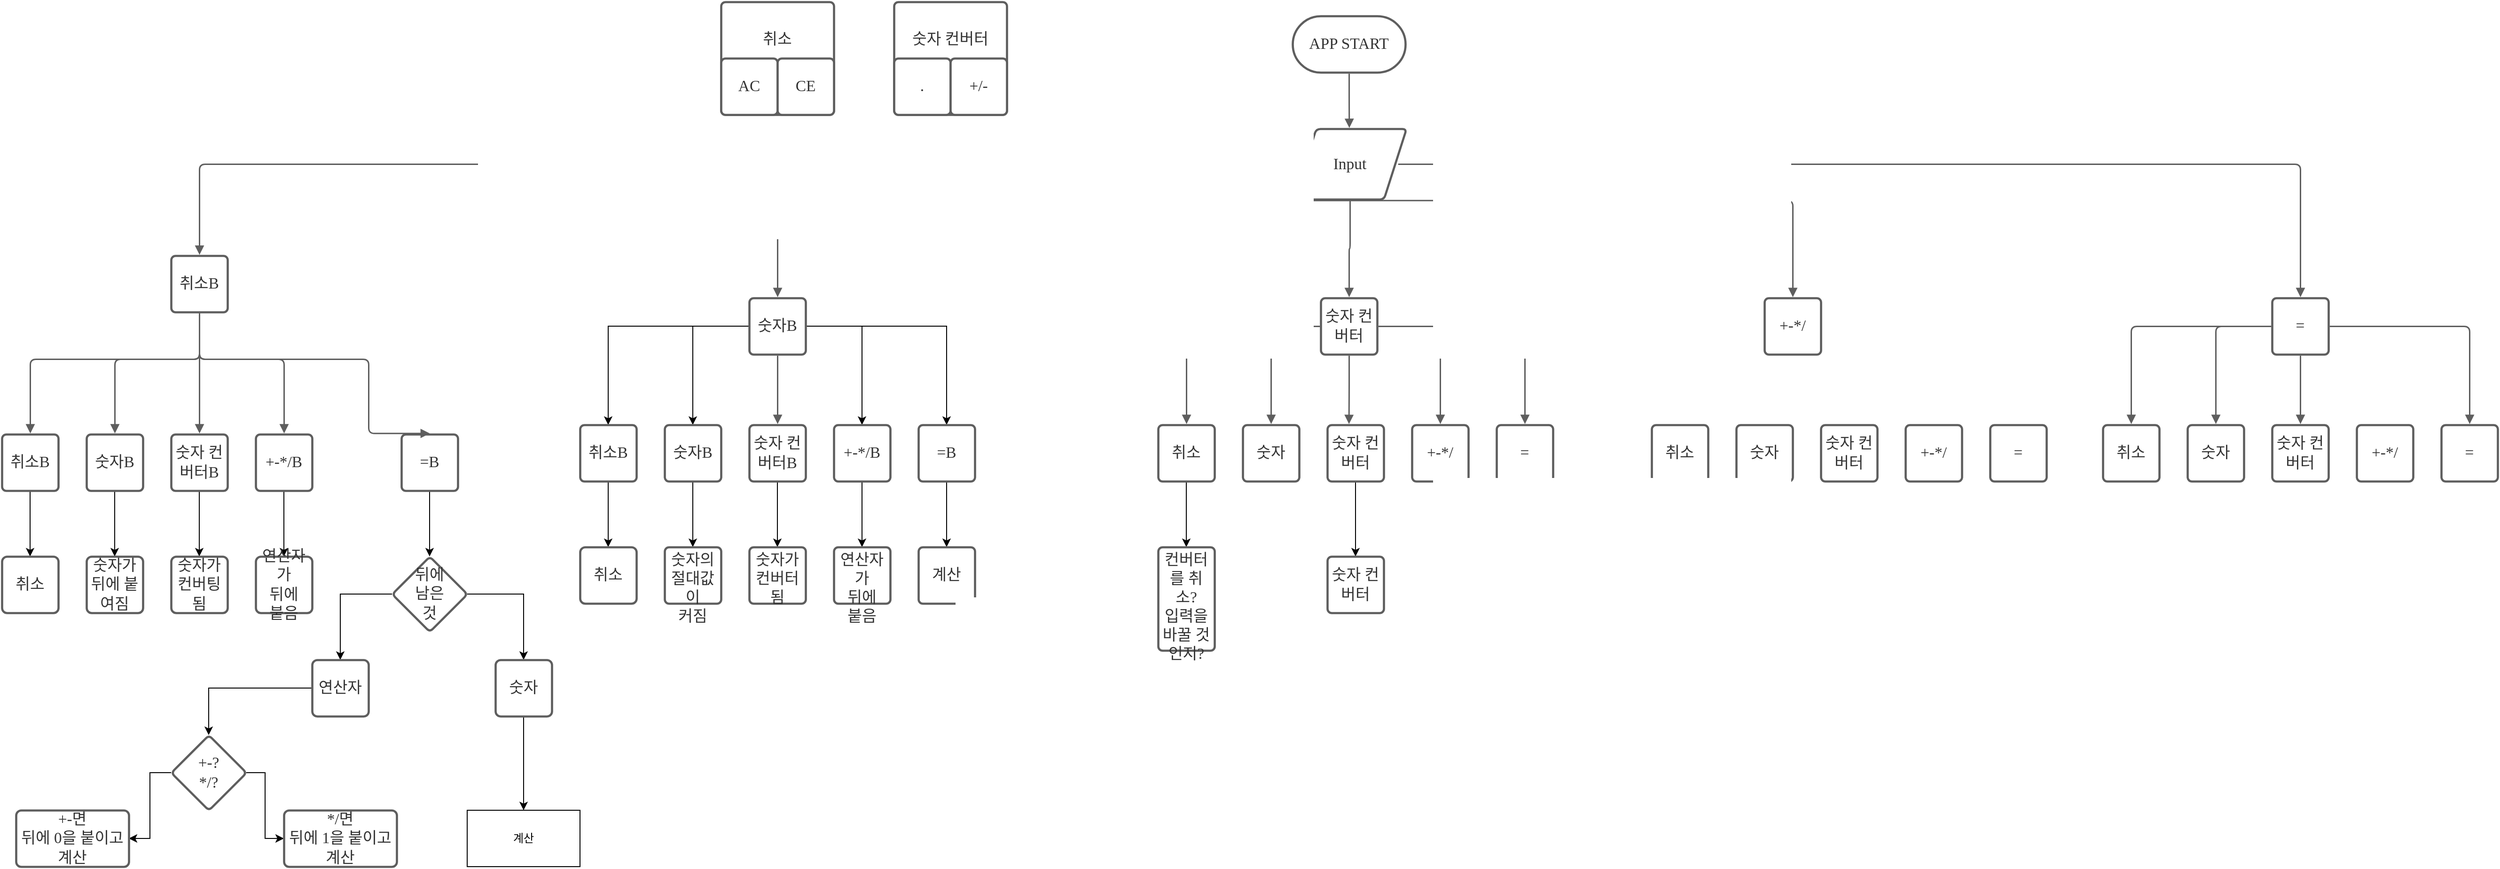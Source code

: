 <mxfile version="14.8.0" type="github" pages="4">
  <diagram id="C5RBs43oDa-KdzZeNtuy" name="Page-1">
    <mxGraphModel dx="2269" dy="742" grid="1" gridSize="10" guides="1" tooltips="1" connect="1" arrows="1" fold="1" page="1" pageScale="1" pageWidth="827" pageHeight="1169" math="0" shadow="0">
      <root>
        <mxCell id="WIyWlLk6GJQsqaUBKTNV-0" />
        <mxCell id="WIyWlLk6GJQsqaUBKTNV-1" parent="WIyWlLk6GJQsqaUBKTNV-0" />
        <UserObject label="숫자 컨버터&#xa;&#xa;" lucidchartObjectId="KyWNMwYH3WZy" id="LHgCffm70DckrtsDiC9W-60">
          <mxCell style="html=1;overflow=block;blockSpacing=1;whiteSpace=wrap;;whiteSpace=wrap;fontSize=16.7;fontFamily=Liberation Serif;fontColor=#333333;spacing=9;strokeColor=#5e5e5e;strokeOpacity=100;rounded=1;absoluteArcSize=1;arcSize=9;strokeWidth=2.3;" parent="WIyWlLk6GJQsqaUBKTNV-1" vertex="1">
            <mxGeometry x="214" y="30" width="120" height="120" as="geometry" />
          </mxCell>
        </UserObject>
        <UserObject label="." lucidchartObjectId="nuVNDIet8_oO" id="LHgCffm70DckrtsDiC9W-61">
          <mxCell style="html=1;overflow=block;blockSpacing=1;whiteSpace=wrap;;whiteSpace=wrap;fontSize=16.7;fontFamily=Liberation Serif;fontColor=#333333;spacing=3.8;strokeColor=#5E5E5E;rounded=1;absoluteArcSize=1;arcSize=9;strokeWidth=2.3;" parent="WIyWlLk6GJQsqaUBKTNV-1" vertex="1">
            <mxGeometry x="214" y="90" width="60" height="60" as="geometry" />
          </mxCell>
        </UserObject>
        <UserObject label="APP START" lucidchartObjectId="mgVNk5NFGN9b" id="LHgCffm70DckrtsDiC9W-62">
          <mxCell style="html=1;overflow=block;blockSpacing=1;whiteSpace=wrap;rounded=1;arcSize=50;whiteSpace=wrap;fontSize=16.7;fontFamily=Liberation Serif;fontColor=#333333;spacing=3.8;strokeColor=#5e5e5e;strokeOpacity=100;strokeWidth=2.3;" parent="WIyWlLk6GJQsqaUBKTNV-1" vertex="1">
            <mxGeometry x="638" y="45" width="120" height="60" as="geometry" />
          </mxCell>
        </UserObject>
        <mxCell id="l8MZ5CgI6nXlYBxxF0XL-36" style="edgeStyle=orthogonalEdgeStyle;rounded=0;orthogonalLoop=1;jettySize=auto;html=1;entryX=0.5;entryY=0;entryDx=0;entryDy=0;" parent="WIyWlLk6GJQsqaUBKTNV-1" source="LHgCffm70DckrtsDiC9W-63" target="LHgCffm70DckrtsDiC9W-89" edge="1">
          <mxGeometry relative="1" as="geometry" />
        </mxCell>
        <mxCell id="l8MZ5CgI6nXlYBxxF0XL-37" style="edgeStyle=orthogonalEdgeStyle;rounded=0;orthogonalLoop=1;jettySize=auto;html=1;" parent="WIyWlLk6GJQsqaUBKTNV-1" source="LHgCffm70DckrtsDiC9W-63" target="LHgCffm70DckrtsDiC9W-86" edge="1">
          <mxGeometry relative="1" as="geometry" />
        </mxCell>
        <mxCell id="l8MZ5CgI6nXlYBxxF0XL-38" style="edgeStyle=orthogonalEdgeStyle;rounded=0;orthogonalLoop=1;jettySize=auto;html=1;" parent="WIyWlLk6GJQsqaUBKTNV-1" source="LHgCffm70DckrtsDiC9W-63" target="LHgCffm70DckrtsDiC9W-87" edge="1">
          <mxGeometry relative="1" as="geometry" />
        </mxCell>
        <mxCell id="l8MZ5CgI6nXlYBxxF0XL-39" style="edgeStyle=orthogonalEdgeStyle;rounded=0;orthogonalLoop=1;jettySize=auto;html=1;" parent="WIyWlLk6GJQsqaUBKTNV-1" source="LHgCffm70DckrtsDiC9W-63" target="LHgCffm70DckrtsDiC9W-88" edge="1">
          <mxGeometry relative="1" as="geometry" />
        </mxCell>
        <UserObject label="숫자B" lucidchartObjectId="FrVNn2fYk4xj" id="LHgCffm70DckrtsDiC9W-63">
          <mxCell style="html=1;overflow=block;blockSpacing=1;whiteSpace=wrap;;whiteSpace=wrap;fontSize=16.7;fontFamily=Liberation Serif;fontColor=#333333;spacing=3.8;strokeColor=#5E5E5E;rounded=1;absoluteArcSize=1;arcSize=9;strokeWidth=2.3;" parent="WIyWlLk6GJQsqaUBKTNV-1" vertex="1">
            <mxGeometry x="60" y="345" width="60" height="60" as="geometry" />
          </mxCell>
        </UserObject>
        <UserObject label="Input" lucidchartObjectId="VtVNoueXyoD4" id="LHgCffm70DckrtsDiC9W-64">
          <mxCell style="html=1;overflow=block;blockSpacing=1;whiteSpace=wrap;shape=parallelogram;perimeter=parallelogramPerimeter;anchorPointDirection=0;whiteSpace=wrap;fontSize=16.7;fontFamily=Liberation Serif;fontColor=#333333;spacing=3.8;strokeColor=#5e5e5e;strokeOpacity=100;rounded=1;absoluteArcSize=1;arcSize=9;strokeWidth=2.3;" parent="WIyWlLk6GJQsqaUBKTNV-1" vertex="1">
            <mxGeometry x="639" y="165" width="120" height="75" as="geometry" />
          </mxCell>
        </UserObject>
        <UserObject label="" lucidchartObjectId="9tVNHRGeXCmq" id="LHgCffm70DckrtsDiC9W-65">
          <mxCell style="html=1;jettySize=18;whiteSpace=wrap;fontSize=13;strokeColor=#5E5E5E;strokeWidth=1.5;rounded=1;arcSize=12;edgeStyle=orthogonalEdgeStyle;startArrow=none;;endArrow=block;endFill=1;;exitX=0.5;exitY=1.019;exitPerimeter=0;entryX=0.493;entryY=-0.015;entryPerimeter=0;" parent="WIyWlLk6GJQsqaUBKTNV-1" source="LHgCffm70DckrtsDiC9W-62" target="LHgCffm70DckrtsDiC9W-64" edge="1">
            <mxGeometry width="100" height="100" relative="1" as="geometry">
              <Array as="points" />
            </mxGeometry>
          </mxCell>
        </UserObject>
        <UserObject label="+-*/" lucidchartObjectId="huVNpf~aIurz" id="LHgCffm70DckrtsDiC9W-66">
          <mxCell style="html=1;overflow=block;blockSpacing=1;whiteSpace=wrap;;whiteSpace=wrap;fontSize=16.7;fontFamily=Liberation Serif;fontColor=#333333;spacing=3.8;strokeColor=#5E5E5E;rounded=1;absoluteArcSize=1;arcSize=9;strokeWidth=2.3;" parent="WIyWlLk6GJQsqaUBKTNV-1" vertex="1">
            <mxGeometry x="1140" y="345" width="60" height="60" as="geometry" />
          </mxCell>
        </UserObject>
        <UserObject label="+/-" lucidchartObjectId="JuVNcj0YmX0R" id="LHgCffm70DckrtsDiC9W-67">
          <mxCell style="html=1;overflow=block;blockSpacing=1;whiteSpace=wrap;;whiteSpace=wrap;fontSize=16.7;fontFamily=Liberation Serif;fontColor=#333333;spacing=3.8;strokeColor=#5E5E5E;rounded=1;absoluteArcSize=1;arcSize=9;strokeWidth=2.3;" parent="WIyWlLk6GJQsqaUBKTNV-1" vertex="1">
            <mxGeometry x="274" y="90" width="60" height="60" as="geometry" />
          </mxCell>
        </UserObject>
        <UserObject label="=" lucidchartObjectId="VuVNXW7MkGjs" id="LHgCffm70DckrtsDiC9W-68">
          <mxCell style="html=1;overflow=block;blockSpacing=1;whiteSpace=wrap;;whiteSpace=wrap;fontSize=16.7;fontFamily=Liberation Serif;fontColor=#333333;spacing=3.8;strokeColor=#5E5E5E;rounded=1;absoluteArcSize=1;arcSize=9;strokeWidth=2.3;" parent="WIyWlLk6GJQsqaUBKTNV-1" vertex="1">
            <mxGeometry x="1680" y="345" width="60" height="60" as="geometry" />
          </mxCell>
        </UserObject>
        <mxCell id="LHgCffm70DckrtsDiC9W-69" value="" style="group;dropTarget=0;" parent="WIyWlLk6GJQsqaUBKTNV-1" vertex="1">
          <mxGeometry x="30" y="30" width="120" height="120" as="geometry" />
        </mxCell>
        <UserObject label="취소&#xa;&#xa;" lucidchartObjectId="tyWNK231tR8q" id="LHgCffm70DckrtsDiC9W-70">
          <mxCell style="html=1;overflow=block;blockSpacing=1;whiteSpace=wrap;;whiteSpace=wrap;fontSize=16.7;fontFamily=Liberation Serif;fontColor=#333333;spacing=3.8;strokeColor=#5e5e5e;strokeOpacity=100;rounded=1;absoluteArcSize=1;arcSize=9;strokeWidth=2.3;" parent="LHgCffm70DckrtsDiC9W-69" vertex="1">
            <mxGeometry width="120" height="120" as="geometry" />
          </mxCell>
        </UserObject>
        <UserObject label="AC" lucidchartObjectId="uuVNdAeCr.8q" id="LHgCffm70DckrtsDiC9W-71">
          <mxCell style="html=1;overflow=block;blockSpacing=1;whiteSpace=wrap;;whiteSpace=wrap;fontSize=16.7;fontFamily=Liberation Serif;fontColor=#333333;spacing=3.8;strokeColor=#5E5E5E;rounded=1;absoluteArcSize=1;arcSize=9;strokeWidth=2.3;" parent="LHgCffm70DckrtsDiC9W-69" vertex="1">
            <mxGeometry y="60" width="60" height="60" as="geometry" />
          </mxCell>
        </UserObject>
        <UserObject label="CE" lucidchartObjectId="CuVNtVET2As3" id="LHgCffm70DckrtsDiC9W-72">
          <mxCell style="html=1;overflow=block;blockSpacing=1;whiteSpace=wrap;;whiteSpace=wrap;fontSize=16.7;fontFamily=Liberation Serif;fontColor=#333333;spacing=3.8;strokeColor=#5E5E5E;rounded=1;absoluteArcSize=1;arcSize=9;strokeWidth=2.3;" parent="LHgCffm70DckrtsDiC9W-69" vertex="1">
            <mxGeometry x="60" y="60" width="60" height="60" as="geometry" />
          </mxCell>
        </UserObject>
        <UserObject label="취소B" lucidchartObjectId="pzWN5SUizB4i" id="LHgCffm70DckrtsDiC9W-73">
          <mxCell style="html=1;overflow=block;blockSpacing=1;whiteSpace=wrap;;whiteSpace=wrap;fontSize=16.7;fontFamily=Liberation Serif;fontColor=#333333;spacing=3.8;strokeColor=#5e5e5e;strokeOpacity=100;rounded=1;absoluteArcSize=1;arcSize=9;strokeWidth=2.3;" parent="WIyWlLk6GJQsqaUBKTNV-1" vertex="1">
            <mxGeometry x="-555" y="300" width="60" height="60" as="geometry" />
          </mxCell>
        </UserObject>
        <UserObject label="" lucidchartObjectId="uzWN5B541Nzq" id="LHgCffm70DckrtsDiC9W-74">
          <mxCell style="html=1;jettySize=18;whiteSpace=wrap;fontSize=13;strokeColor=#5E5E5E;strokeWidth=1.5;rounded=1;arcSize=12;edgeStyle=orthogonalEdgeStyle;startArrow=none;;endArrow=block;endFill=1;;exitX=0.074;exitY=0.5;exitPerimeter=0;entryX=0.5;entryY=-0.019;entryPerimeter=0;" parent="WIyWlLk6GJQsqaUBKTNV-1" source="LHgCffm70DckrtsDiC9W-64" target="LHgCffm70DckrtsDiC9W-73" edge="1">
            <mxGeometry width="100" height="100" relative="1" as="geometry">
              <Array as="points" />
            </mxGeometry>
          </mxCell>
        </UserObject>
        <UserObject label="" lucidchartObjectId="WzWNBxfU9d6w" id="LHgCffm70DckrtsDiC9W-75">
          <mxCell style="html=1;jettySize=18;whiteSpace=wrap;fontSize=13;strokeColor=#5E5E5E;strokeWidth=1.5;rounded=1;arcSize=12;edgeStyle=orthogonalEdgeStyle;startArrow=none;;endArrow=block;endFill=1;;exitX=0.5;exitY=1.015;exitPerimeter=0;entryX=0.5;entryY=-0.019;entryPerimeter=0;" parent="WIyWlLk6GJQsqaUBKTNV-1" source="LHgCffm70DckrtsDiC9W-64" target="LHgCffm70DckrtsDiC9W-63" edge="1">
            <mxGeometry width="100" height="100" relative="1" as="geometry">
              <Array as="points" />
            </mxGeometry>
          </mxCell>
        </UserObject>
        <UserObject label="" lucidchartObjectId="5zWNppFRCRT6" id="LHgCffm70DckrtsDiC9W-76">
          <mxCell style="html=1;jettySize=18;whiteSpace=wrap;fontSize=13;strokeColor=#5E5E5E;strokeWidth=1.5;rounded=1;arcSize=12;edgeStyle=orthogonalEdgeStyle;startArrow=none;;endArrow=block;endFill=1;;exitX=0.5;exitY=1.015;exitPerimeter=0;entryX=0.5;entryY=-0.019;entryPerimeter=0;" parent="WIyWlLk6GJQsqaUBKTNV-1" source="LHgCffm70DckrtsDiC9W-64" target="LHgCffm70DckrtsDiC9W-66" edge="1">
            <mxGeometry width="100" height="100" relative="1" as="geometry">
              <Array as="points" />
            </mxGeometry>
          </mxCell>
        </UserObject>
        <UserObject label="" lucidchartObjectId="8zWNEKR9Epkz" id="LHgCffm70DckrtsDiC9W-77">
          <mxCell style="html=1;jettySize=18;whiteSpace=wrap;fontSize=13;strokeColor=#5E5E5E;strokeWidth=1.5;rounded=1;arcSize=12;edgeStyle=orthogonalEdgeStyle;startArrow=none;;endArrow=block;endFill=1;;exitX=0.926;exitY=0.5;exitPerimeter=0;entryX=0.5;entryY=-0.019;entryPerimeter=0;" parent="WIyWlLk6GJQsqaUBKTNV-1" source="LHgCffm70DckrtsDiC9W-64" target="LHgCffm70DckrtsDiC9W-68" edge="1">
            <mxGeometry width="100" height="100" relative="1" as="geometry">
              <Array as="points" />
            </mxGeometry>
          </mxCell>
        </UserObject>
        <UserObject label="숫자 컨버터" lucidchartObjectId="iAWNhnu0p_EX" id="LHgCffm70DckrtsDiC9W-78">
          <mxCell style="html=1;overflow=block;blockSpacing=1;whiteSpace=wrap;;whiteSpace=wrap;fontSize=16.7;fontFamily=Liberation Serif;fontColor=#333333;spacing=3.8;strokeColor=#5e5e5e;strokeOpacity=100;rounded=1;absoluteArcSize=1;arcSize=9;strokeWidth=2.3;" parent="WIyWlLk6GJQsqaUBKTNV-1" vertex="1">
            <mxGeometry x="668" y="345" width="60" height="60" as="geometry" />
          </mxCell>
        </UserObject>
        <UserObject label="" lucidchartObjectId="yAWNPv2~ir_E" id="LHgCffm70DckrtsDiC9W-79">
          <mxCell style="html=1;jettySize=18;whiteSpace=wrap;fontSize=13;strokeColor=#5E5E5E;strokeWidth=1.5;rounded=1;arcSize=12;edgeStyle=orthogonalEdgeStyle;startArrow=none;;endArrow=block;endFill=1;;exitX=0.5;exitY=1.015;exitPerimeter=0;entryX=0.5;entryY=-0.019;entryPerimeter=0;" parent="WIyWlLk6GJQsqaUBKTNV-1" source="LHgCffm70DckrtsDiC9W-64" target="LHgCffm70DckrtsDiC9W-78" edge="1">
            <mxGeometry width="100" height="100" relative="1" as="geometry">
              <Array as="points" />
            </mxGeometry>
          </mxCell>
        </UserObject>
        <mxCell id="l8MZ5CgI6nXlYBxxF0XL-3" value="" style="edgeStyle=orthogonalEdgeStyle;rounded=0;orthogonalLoop=1;jettySize=auto;html=1;" parent="WIyWlLk6GJQsqaUBKTNV-1" source="LHgCffm70DckrtsDiC9W-80" target="l8MZ5CgI6nXlYBxxF0XL-2" edge="1">
          <mxGeometry relative="1" as="geometry" />
        </mxCell>
        <UserObject label="숫자B" lucidchartObjectId="VAWNCtU7L_xC" id="LHgCffm70DckrtsDiC9W-80">
          <mxCell style="html=1;overflow=block;blockSpacing=1;whiteSpace=wrap;;whiteSpace=wrap;fontSize=16.7;fontFamily=Liberation Serif;fontColor=#333333;spacing=3.8;strokeColor=#5E5E5E;rounded=1;absoluteArcSize=1;arcSize=9;strokeWidth=2.3;" parent="WIyWlLk6GJQsqaUBKTNV-1" vertex="1">
            <mxGeometry x="-645" y="490" width="60" height="60" as="geometry" />
          </mxCell>
        </UserObject>
        <mxCell id="l8MZ5CgI6nXlYBxxF0XL-7" value="" style="edgeStyle=orthogonalEdgeStyle;rounded=0;orthogonalLoop=1;jettySize=auto;html=1;" parent="WIyWlLk6GJQsqaUBKTNV-1" source="LHgCffm70DckrtsDiC9W-81" target="l8MZ5CgI6nXlYBxxF0XL-6" edge="1">
          <mxGeometry relative="1" as="geometry" />
        </mxCell>
        <UserObject label="+-*/B" lucidchartObjectId="VAWNjOx-.~yW" id="LHgCffm70DckrtsDiC9W-81">
          <mxCell style="html=1;overflow=block;blockSpacing=1;whiteSpace=wrap;;whiteSpace=wrap;fontSize=16.7;fontFamily=Liberation Serif;fontColor=#333333;spacing=3.8;strokeColor=#5E5E5E;rounded=1;absoluteArcSize=1;arcSize=9;strokeWidth=2.3;" parent="WIyWlLk6GJQsqaUBKTNV-1" vertex="1">
            <mxGeometry x="-465" y="490" width="60" height="60" as="geometry" />
          </mxCell>
        </UserObject>
        <mxCell id="l8MZ5CgI6nXlYBxxF0XL-12" value="" style="edgeStyle=orthogonalEdgeStyle;rounded=0;orthogonalLoop=1;jettySize=auto;html=1;" parent="WIyWlLk6GJQsqaUBKTNV-1" source="LHgCffm70DckrtsDiC9W-82" target="l8MZ5CgI6nXlYBxxF0XL-11" edge="1">
          <mxGeometry relative="1" as="geometry" />
        </mxCell>
        <UserObject label="=B" lucidchartObjectId="VAWNIYZVF3Uf" id="LHgCffm70DckrtsDiC9W-82">
          <mxCell style="html=1;overflow=block;blockSpacing=1;whiteSpace=wrap;;whiteSpace=wrap;fontSize=16.7;fontFamily=Liberation Serif;fontColor=#333333;spacing=3.8;strokeColor=#5E5E5E;rounded=1;absoluteArcSize=1;arcSize=9;strokeWidth=2.3;" parent="WIyWlLk6GJQsqaUBKTNV-1" vertex="1">
            <mxGeometry x="-310" y="490" width="60" height="60" as="geometry" />
          </mxCell>
        </UserObject>
        <mxCell id="l8MZ5CgI6nXlYBxxF0XL-1" value="" style="edgeStyle=orthogonalEdgeStyle;rounded=0;orthogonalLoop=1;jettySize=auto;html=1;" parent="WIyWlLk6GJQsqaUBKTNV-1" source="LHgCffm70DckrtsDiC9W-83" target="l8MZ5CgI6nXlYBxxF0XL-0" edge="1">
          <mxGeometry relative="1" as="geometry" />
        </mxCell>
        <UserObject label="취소B" lucidchartObjectId="VAWN3B7jyMYn" id="LHgCffm70DckrtsDiC9W-83">
          <mxCell style="html=1;overflow=block;blockSpacing=1;whiteSpace=wrap;;whiteSpace=wrap;fontSize=16.7;fontFamily=Liberation Serif;fontColor=#333333;spacing=3.8;strokeColor=#5e5e5e;strokeOpacity=100;rounded=1;absoluteArcSize=1;arcSize=9;strokeWidth=2.3;" parent="WIyWlLk6GJQsqaUBKTNV-1" vertex="1">
            <mxGeometry x="-735" y="490" width="60" height="60" as="geometry" />
          </mxCell>
        </UserObject>
        <mxCell id="l8MZ5CgI6nXlYBxxF0XL-5" value="" style="edgeStyle=orthogonalEdgeStyle;rounded=0;orthogonalLoop=1;jettySize=auto;html=1;" parent="WIyWlLk6GJQsqaUBKTNV-1" source="LHgCffm70DckrtsDiC9W-84" target="l8MZ5CgI6nXlYBxxF0XL-4" edge="1">
          <mxGeometry relative="1" as="geometry" />
        </mxCell>
        <UserObject label="숫자 컨버터B" lucidchartObjectId="VAWNYlmkgUb." id="LHgCffm70DckrtsDiC9W-84">
          <mxCell style="html=1;overflow=block;blockSpacing=1;whiteSpace=wrap;;whiteSpace=wrap;fontSize=16.7;fontFamily=Liberation Serif;fontColor=#333333;spacing=3.8;strokeColor=#5e5e5e;strokeOpacity=100;rounded=1;absoluteArcSize=1;arcSize=9;strokeWidth=2.3;" parent="WIyWlLk6GJQsqaUBKTNV-1" vertex="1">
            <mxGeometry x="-555" y="490" width="60" height="60" as="geometry" />
          </mxCell>
        </UserObject>
        <UserObject label="" lucidchartObjectId="YBWNUhkeMUw2" id="LHgCffm70DckrtsDiC9W-85">
          <mxCell style="html=1;jettySize=18;whiteSpace=wrap;fontSize=13;strokeColor=#5E5E5E;strokeWidth=1.5;rounded=1;arcSize=12;edgeStyle=orthogonalEdgeStyle;startArrow=none;;endArrow=block;endFill=1;;exitX=0.5;exitY=1.019;exitPerimeter=0;entryX=0.5;entryY=-0.019;entryPerimeter=0;" parent="WIyWlLk6GJQsqaUBKTNV-1" source="LHgCffm70DckrtsDiC9W-63" target="LHgCffm70DckrtsDiC9W-90" edge="1">
            <mxGeometry width="100" height="100" relative="1" as="geometry">
              <Array as="points" />
            </mxGeometry>
          </mxCell>
        </UserObject>
        <mxCell id="l8MZ5CgI6nXlYBxxF0XL-43" value="" style="edgeStyle=orthogonalEdgeStyle;rounded=0;orthogonalLoop=1;jettySize=auto;html=1;" parent="WIyWlLk6GJQsqaUBKTNV-1" source="LHgCffm70DckrtsDiC9W-86" target="l8MZ5CgI6nXlYBxxF0XL-42" edge="1">
          <mxGeometry relative="1" as="geometry" />
        </mxCell>
        <UserObject label="숫자B" lucidchartObjectId="-CWNdIuwsPOV" id="LHgCffm70DckrtsDiC9W-86">
          <mxCell style="html=1;overflow=block;blockSpacing=1;whiteSpace=wrap;;whiteSpace=wrap;fontSize=16.7;fontFamily=Liberation Serif;fontColor=#333333;spacing=3.8;strokeColor=#5E5E5E;rounded=1;absoluteArcSize=1;arcSize=9;strokeWidth=2.3;" parent="WIyWlLk6GJQsqaUBKTNV-1" vertex="1">
            <mxGeometry x="-30" y="480" width="60" height="60" as="geometry" />
          </mxCell>
        </UserObject>
        <mxCell id="l8MZ5CgI6nXlYBxxF0XL-47" value="" style="edgeStyle=orthogonalEdgeStyle;rounded=0;orthogonalLoop=1;jettySize=auto;html=1;" parent="WIyWlLk6GJQsqaUBKTNV-1" source="LHgCffm70DckrtsDiC9W-87" target="l8MZ5CgI6nXlYBxxF0XL-46" edge="1">
          <mxGeometry relative="1" as="geometry" />
        </mxCell>
        <UserObject label="+-*/B" lucidchartObjectId="-CWNX-4qVxLB" id="LHgCffm70DckrtsDiC9W-87">
          <mxCell style="html=1;overflow=block;blockSpacing=1;whiteSpace=wrap;;whiteSpace=wrap;fontSize=16.7;fontFamily=Liberation Serif;fontColor=#333333;spacing=3.8;strokeColor=#5E5E5E;rounded=1;absoluteArcSize=1;arcSize=9;strokeWidth=2.3;" parent="WIyWlLk6GJQsqaUBKTNV-1" vertex="1">
            <mxGeometry x="150" y="480" width="60" height="60" as="geometry" />
          </mxCell>
        </UserObject>
        <mxCell id="l8MZ5CgI6nXlYBxxF0XL-49" value="" style="edgeStyle=orthogonalEdgeStyle;rounded=0;orthogonalLoop=1;jettySize=auto;html=1;" parent="WIyWlLk6GJQsqaUBKTNV-1" source="LHgCffm70DckrtsDiC9W-88" target="l8MZ5CgI6nXlYBxxF0XL-48" edge="1">
          <mxGeometry relative="1" as="geometry" />
        </mxCell>
        <UserObject label="=B" lucidchartObjectId="-CWNwePAIb5S" id="LHgCffm70DckrtsDiC9W-88">
          <mxCell style="html=1;overflow=block;blockSpacing=1;whiteSpace=wrap;;whiteSpace=wrap;fontSize=16.7;fontFamily=Liberation Serif;fontColor=#333333;spacing=3.8;strokeColor=#5E5E5E;rounded=1;absoluteArcSize=1;arcSize=9;strokeWidth=2.3;" parent="WIyWlLk6GJQsqaUBKTNV-1" vertex="1">
            <mxGeometry x="240" y="480" width="60" height="60" as="geometry" />
          </mxCell>
        </UserObject>
        <mxCell id="l8MZ5CgI6nXlYBxxF0XL-41" value="" style="edgeStyle=orthogonalEdgeStyle;rounded=0;orthogonalLoop=1;jettySize=auto;html=1;" parent="WIyWlLk6GJQsqaUBKTNV-1" source="LHgCffm70DckrtsDiC9W-89" target="l8MZ5CgI6nXlYBxxF0XL-40" edge="1">
          <mxGeometry relative="1" as="geometry" />
        </mxCell>
        <UserObject label="취소B" lucidchartObjectId="-CWNaBy1x~v." id="LHgCffm70DckrtsDiC9W-89">
          <mxCell style="html=1;overflow=block;blockSpacing=1;whiteSpace=wrap;;whiteSpace=wrap;fontSize=16.7;fontFamily=Liberation Serif;fontColor=#333333;spacing=3.8;strokeColor=#5e5e5e;strokeOpacity=100;rounded=1;absoluteArcSize=1;arcSize=9;strokeWidth=2.3;" parent="WIyWlLk6GJQsqaUBKTNV-1" vertex="1">
            <mxGeometry x="-120" y="480" width="60" height="60" as="geometry" />
          </mxCell>
        </UserObject>
        <mxCell id="l8MZ5CgI6nXlYBxxF0XL-45" value="" style="edgeStyle=orthogonalEdgeStyle;rounded=0;orthogonalLoop=1;jettySize=auto;html=1;" parent="WIyWlLk6GJQsqaUBKTNV-1" source="LHgCffm70DckrtsDiC9W-90" target="l8MZ5CgI6nXlYBxxF0XL-44" edge="1">
          <mxGeometry relative="1" as="geometry" />
        </mxCell>
        <UserObject label="숫자 컨버터B" lucidchartObjectId="-CWNiwfdcrNu" id="LHgCffm70DckrtsDiC9W-90">
          <mxCell style="html=1;overflow=block;blockSpacing=1;whiteSpace=wrap;;whiteSpace=wrap;fontSize=16.7;fontFamily=Liberation Serif;fontColor=#333333;spacing=3.8;strokeColor=#5e5e5e;strokeOpacity=100;rounded=1;absoluteArcSize=1;arcSize=9;strokeWidth=2.3;" parent="WIyWlLk6GJQsqaUBKTNV-1" vertex="1">
            <mxGeometry x="60" y="480" width="60" height="60" as="geometry" />
          </mxCell>
        </UserObject>
        <UserObject label="숫자" lucidchartObjectId="pDWNaYc4GsOQ" id="LHgCffm70DckrtsDiC9W-91">
          <mxCell style="html=1;overflow=block;blockSpacing=1;whiteSpace=wrap;;whiteSpace=wrap;fontSize=16.7;fontFamily=Liberation Serif;fontColor=#333333;spacing=3.8;strokeColor=#5E5E5E;rounded=1;absoluteArcSize=1;arcSize=9;strokeWidth=2.3;" parent="WIyWlLk6GJQsqaUBKTNV-1" vertex="1">
            <mxGeometry x="585" y="480" width="60" height="60" as="geometry" />
          </mxCell>
        </UserObject>
        <UserObject label="+-*/" lucidchartObjectId="pDWNeIke1l2_" id="LHgCffm70DckrtsDiC9W-92">
          <mxCell style="html=1;overflow=block;blockSpacing=1;whiteSpace=wrap;;whiteSpace=wrap;fontSize=16.7;fontFamily=Liberation Serif;fontColor=#333333;spacing=3.8;strokeColor=#5E5E5E;rounded=1;absoluteArcSize=1;arcSize=9;strokeWidth=2.3;" parent="WIyWlLk6GJQsqaUBKTNV-1" vertex="1">
            <mxGeometry x="765" y="480" width="60" height="60" as="geometry" />
          </mxCell>
        </UserObject>
        <UserObject label="=" lucidchartObjectId="pDWNMKfy0GQz" id="LHgCffm70DckrtsDiC9W-93">
          <mxCell style="html=1;overflow=block;blockSpacing=1;whiteSpace=wrap;;whiteSpace=wrap;fontSize=16.7;fontFamily=Liberation Serif;fontColor=#333333;spacing=3.8;strokeColor=#5E5E5E;rounded=1;absoluteArcSize=1;arcSize=9;strokeWidth=2.3;" parent="WIyWlLk6GJQsqaUBKTNV-1" vertex="1">
            <mxGeometry x="855" y="480" width="60" height="60" as="geometry" />
          </mxCell>
        </UserObject>
        <mxCell id="l8MZ5CgI6nXlYBxxF0XL-51" value="" style="edgeStyle=orthogonalEdgeStyle;rounded=0;orthogonalLoop=1;jettySize=auto;html=1;" parent="WIyWlLk6GJQsqaUBKTNV-1" source="LHgCffm70DckrtsDiC9W-94" target="l8MZ5CgI6nXlYBxxF0XL-50" edge="1">
          <mxGeometry relative="1" as="geometry" />
        </mxCell>
        <UserObject label="취소" lucidchartObjectId="pDWNdVCs~D7K" id="LHgCffm70DckrtsDiC9W-94">
          <mxCell style="html=1;overflow=block;blockSpacing=1;whiteSpace=wrap;;whiteSpace=wrap;fontSize=16.7;fontFamily=Liberation Serif;fontColor=#333333;spacing=3.8;strokeColor=#5e5e5e;strokeOpacity=100;rounded=1;absoluteArcSize=1;arcSize=9;strokeWidth=2.3;" parent="WIyWlLk6GJQsqaUBKTNV-1" vertex="1">
            <mxGeometry x="495" y="480" width="60" height="60" as="geometry" />
          </mxCell>
        </UserObject>
        <mxCell id="l8MZ5CgI6nXlYBxxF0XL-55" value="" style="edgeStyle=orthogonalEdgeStyle;rounded=0;orthogonalLoop=1;jettySize=auto;html=1;" parent="WIyWlLk6GJQsqaUBKTNV-1" source="LHgCffm70DckrtsDiC9W-95" target="l8MZ5CgI6nXlYBxxF0XL-54" edge="1">
          <mxGeometry relative="1" as="geometry" />
        </mxCell>
        <UserObject label="숫자 컨버터" lucidchartObjectId="pDWNcTIIC2K_" id="LHgCffm70DckrtsDiC9W-95">
          <mxCell style="html=1;overflow=block;blockSpacing=1;whiteSpace=wrap;;whiteSpace=wrap;fontSize=16.7;fontFamily=Liberation Serif;fontColor=#333333;spacing=3.8;strokeColor=#5e5e5e;strokeOpacity=100;rounded=1;absoluteArcSize=1;arcSize=9;strokeWidth=2.3;" parent="WIyWlLk6GJQsqaUBKTNV-1" vertex="1">
            <mxGeometry x="675" y="480" width="60" height="60" as="geometry" />
          </mxCell>
        </UserObject>
        <UserObject label="숫자" lucidchartObjectId="RDWNTMhx3S.f" id="LHgCffm70DckrtsDiC9W-96">
          <mxCell style="html=1;overflow=block;blockSpacing=1;whiteSpace=wrap;;whiteSpace=wrap;fontSize=16.7;fontFamily=Liberation Serif;fontColor=#333333;spacing=3.8;strokeColor=#5E5E5E;rounded=1;absoluteArcSize=1;arcSize=9;strokeWidth=2.3;" parent="WIyWlLk6GJQsqaUBKTNV-1" vertex="1">
            <mxGeometry x="1110" y="480" width="60" height="60" as="geometry" />
          </mxCell>
        </UserObject>
        <UserObject label="+-*/" lucidchartObjectId="RDWNgylKgni7" id="LHgCffm70DckrtsDiC9W-97">
          <mxCell style="html=1;overflow=block;blockSpacing=1;whiteSpace=wrap;;whiteSpace=wrap;fontSize=16.7;fontFamily=Liberation Serif;fontColor=#333333;spacing=3.8;strokeColor=#5E5E5E;rounded=1;absoluteArcSize=1;arcSize=9;strokeWidth=2.3;" parent="WIyWlLk6GJQsqaUBKTNV-1" vertex="1">
            <mxGeometry x="1290" y="480" width="60" height="60" as="geometry" />
          </mxCell>
        </UserObject>
        <UserObject label="=" lucidchartObjectId="RDWNwD.DXgcY" id="LHgCffm70DckrtsDiC9W-98">
          <mxCell style="html=1;overflow=block;blockSpacing=1;whiteSpace=wrap;;whiteSpace=wrap;fontSize=16.7;fontFamily=Liberation Serif;fontColor=#333333;spacing=3.8;strokeColor=#5E5E5E;rounded=1;absoluteArcSize=1;arcSize=9;strokeWidth=2.3;" parent="WIyWlLk6GJQsqaUBKTNV-1" vertex="1">
            <mxGeometry x="1380" y="480" width="60" height="60" as="geometry" />
          </mxCell>
        </UserObject>
        <UserObject label="취소" lucidchartObjectId="RDWNLELBqpMG" id="LHgCffm70DckrtsDiC9W-99">
          <mxCell style="html=1;overflow=block;blockSpacing=1;whiteSpace=wrap;;whiteSpace=wrap;fontSize=16.7;fontFamily=Liberation Serif;fontColor=#333333;spacing=3.8;strokeColor=#5e5e5e;strokeOpacity=100;rounded=1;absoluteArcSize=1;arcSize=9;strokeWidth=2.3;" parent="WIyWlLk6GJQsqaUBKTNV-1" vertex="1">
            <mxGeometry x="1020" y="480" width="60" height="60" as="geometry" />
          </mxCell>
        </UserObject>
        <UserObject label="숫자 컨버터" lucidchartObjectId="RDWNYVXhBpAC" id="LHgCffm70DckrtsDiC9W-100">
          <mxCell style="html=1;overflow=block;blockSpacing=1;whiteSpace=wrap;;whiteSpace=wrap;fontSize=16.7;fontFamily=Liberation Serif;fontColor=#333333;spacing=3.8;strokeColor=#5e5e5e;strokeOpacity=100;rounded=1;absoluteArcSize=1;arcSize=9;strokeWidth=2.3;" parent="WIyWlLk6GJQsqaUBKTNV-1" vertex="1">
            <mxGeometry x="1200" y="480" width="60" height="60" as="geometry" />
          </mxCell>
        </UserObject>
        <UserObject label="숫자" lucidchartObjectId="VDWNOdi5buN4" id="LHgCffm70DckrtsDiC9W-101">
          <mxCell style="html=1;overflow=block;blockSpacing=1;whiteSpace=wrap;;whiteSpace=wrap;fontSize=16.7;fontFamily=Liberation Serif;fontColor=#333333;spacing=3.8;strokeColor=#5E5E5E;rounded=1;absoluteArcSize=1;arcSize=9;strokeWidth=2.3;" parent="WIyWlLk6GJQsqaUBKTNV-1" vertex="1">
            <mxGeometry x="1590" y="480" width="60" height="60" as="geometry" />
          </mxCell>
        </UserObject>
        <UserObject label="+-*/" lucidchartObjectId="VDWNwym2ruTh" id="LHgCffm70DckrtsDiC9W-102">
          <mxCell style="html=1;overflow=block;blockSpacing=1;whiteSpace=wrap;;whiteSpace=wrap;fontSize=16.7;fontFamily=Liberation Serif;fontColor=#333333;spacing=3.8;strokeColor=#5E5E5E;rounded=1;absoluteArcSize=1;arcSize=9;strokeWidth=2.3;" parent="WIyWlLk6GJQsqaUBKTNV-1" vertex="1">
            <mxGeometry x="1770" y="480" width="60" height="60" as="geometry" />
          </mxCell>
        </UserObject>
        <UserObject label="=" lucidchartObjectId="VDWNTohvCk~K" id="LHgCffm70DckrtsDiC9W-103">
          <mxCell style="html=1;overflow=block;blockSpacing=1;whiteSpace=wrap;;whiteSpace=wrap;fontSize=16.7;fontFamily=Liberation Serif;fontColor=#333333;spacing=3.8;strokeColor=#5E5E5E;rounded=1;absoluteArcSize=1;arcSize=9;strokeWidth=2.3;" parent="WIyWlLk6GJQsqaUBKTNV-1" vertex="1">
            <mxGeometry x="1860" y="480" width="60" height="60" as="geometry" />
          </mxCell>
        </UserObject>
        <UserObject label="취소" lucidchartObjectId="VDWNFan4HmiI" id="LHgCffm70DckrtsDiC9W-104">
          <mxCell style="html=1;overflow=block;blockSpacing=1;whiteSpace=wrap;;whiteSpace=wrap;fontSize=16.7;fontFamily=Liberation Serif;fontColor=#333333;spacing=3.8;strokeColor=#5e5e5e;strokeOpacity=100;rounded=1;absoluteArcSize=1;arcSize=9;strokeWidth=2.3;" parent="WIyWlLk6GJQsqaUBKTNV-1" vertex="1">
            <mxGeometry x="1500" y="480" width="60" height="60" as="geometry" />
          </mxCell>
        </UserObject>
        <UserObject label="숫자 컨버터" lucidchartObjectId="VDWNVU_6s1PR" id="LHgCffm70DckrtsDiC9W-105">
          <mxCell style="html=1;overflow=block;blockSpacing=1;whiteSpace=wrap;;whiteSpace=wrap;fontSize=16.7;fontFamily=Liberation Serif;fontColor=#333333;spacing=3.8;strokeColor=#5e5e5e;strokeOpacity=100;rounded=1;absoluteArcSize=1;arcSize=9;strokeWidth=2.3;" parent="WIyWlLk6GJQsqaUBKTNV-1" vertex="1">
            <mxGeometry x="1680" y="480" width="60" height="60" as="geometry" />
          </mxCell>
        </UserObject>
        <UserObject label="" lucidchartObjectId="gEWNYRE~JRFa" id="LHgCffm70DckrtsDiC9W-106">
          <mxCell style="html=1;jettySize=18;whiteSpace=wrap;fontSize=13;strokeColor=#5E5E5E;strokeWidth=1.5;rounded=1;arcSize=12;edgeStyle=orthogonalEdgeStyle;startArrow=none;;endArrow=block;endFill=1;;exitX=0.5;exitY=1.019;exitPerimeter=0;entryX=0.38;entryY=-0.019;entryPerimeter=0;" parent="WIyWlLk6GJQsqaUBKTNV-1" source="LHgCffm70DckrtsDiC9W-78" target="LHgCffm70DckrtsDiC9W-95" edge="1">
            <mxGeometry width="100" height="100" relative="1" as="geometry">
              <Array as="points" />
            </mxGeometry>
          </mxCell>
        </UserObject>
        <UserObject label="" lucidchartObjectId="MEWNzr0UJWp8" id="LHgCffm70DckrtsDiC9W-107">
          <mxCell style="html=1;jettySize=18;whiteSpace=wrap;fontSize=13;strokeColor=#5E5E5E;strokeWidth=1.5;rounded=1;arcSize=12;edgeStyle=orthogonalEdgeStyle;startArrow=none;;endArrow=block;endFill=1;;exitX=0.5;exitY=1.019;exitPerimeter=0;entryX=0.5;entryY=-0.019;entryPerimeter=0;" parent="WIyWlLk6GJQsqaUBKTNV-1" source="LHgCffm70DckrtsDiC9W-73" target="LHgCffm70DckrtsDiC9W-83" edge="1">
            <mxGeometry width="100" height="100" relative="1" as="geometry">
              <Array as="points">
                <mxPoint x="-525" y="410" />
                <mxPoint x="-705" y="410" />
              </Array>
            </mxGeometry>
          </mxCell>
        </UserObject>
        <UserObject label="" lucidchartObjectId="UEWNK8NKEa57" id="LHgCffm70DckrtsDiC9W-108">
          <mxCell style="html=1;jettySize=18;whiteSpace=wrap;fontSize=13;strokeColor=#5E5E5E;strokeWidth=1.5;rounded=1;arcSize=12;edgeStyle=orthogonalEdgeStyle;startArrow=none;;endArrow=block;endFill=1;;exitX=0.5;exitY=1.019;exitPerimeter=0;entryX=0.5;entryY=-0.019;entryPerimeter=0;" parent="WIyWlLk6GJQsqaUBKTNV-1" source="LHgCffm70DckrtsDiC9W-73" target="LHgCffm70DckrtsDiC9W-80" edge="1">
            <mxGeometry width="100" height="100" relative="1" as="geometry">
              <Array as="points">
                <mxPoint x="-525" y="410" />
                <mxPoint x="-615" y="410" />
              </Array>
            </mxGeometry>
          </mxCell>
        </UserObject>
        <UserObject label="" lucidchartObjectId="VEWN-JIzgLSH" id="LHgCffm70DckrtsDiC9W-109">
          <mxCell style="html=1;jettySize=18;whiteSpace=wrap;fontSize=13;strokeColor=#5E5E5E;strokeWidth=1.5;rounded=1;arcSize=12;edgeStyle=orthogonalEdgeStyle;startArrow=none;;endArrow=block;endFill=1;;exitX=-0.019;exitY=0.5;exitPerimeter=0;entryX=0.5;entryY=-0.019;entryPerimeter=0;" parent="WIyWlLk6GJQsqaUBKTNV-1" source="LHgCffm70DckrtsDiC9W-68" target="LHgCffm70DckrtsDiC9W-104" edge="1">
            <mxGeometry width="100" height="100" relative="1" as="geometry">
              <Array as="points" />
            </mxGeometry>
          </mxCell>
        </UserObject>
        <UserObject label="" lucidchartObjectId="XEWNRXw2-PNv" id="LHgCffm70DckrtsDiC9W-110">
          <mxCell style="html=1;jettySize=18;whiteSpace=wrap;fontSize=13;strokeColor=#5E5E5E;strokeWidth=1.5;rounded=1;arcSize=12;edgeStyle=orthogonalEdgeStyle;startArrow=none;;endArrow=block;endFill=1;;exitX=0.5;exitY=1.019;exitPerimeter=0;entryX=0.5;entryY=-0.019;entryPerimeter=0;" parent="WIyWlLk6GJQsqaUBKTNV-1" source="LHgCffm70DckrtsDiC9W-73" target="LHgCffm70DckrtsDiC9W-84" edge="1">
            <mxGeometry width="100" height="100" relative="1" as="geometry">
              <Array as="points" />
            </mxGeometry>
          </mxCell>
        </UserObject>
        <UserObject label="" lucidchartObjectId="XEWNcOTtr_OQ" id="LHgCffm70DckrtsDiC9W-111">
          <mxCell style="html=1;jettySize=18;whiteSpace=wrap;fontSize=13;strokeColor=#5E5E5E;strokeWidth=1.5;rounded=1;arcSize=12;edgeStyle=orthogonalEdgeStyle;startArrow=none;;endArrow=block;endFill=1;;exitX=0.5;exitY=1.019;exitPerimeter=0;entryX=0.5;entryY=-0.019;entryPerimeter=0;" parent="WIyWlLk6GJQsqaUBKTNV-1" source="LHgCffm70DckrtsDiC9W-68" target="LHgCffm70DckrtsDiC9W-105" edge="1">
            <mxGeometry width="100" height="100" relative="1" as="geometry">
              <Array as="points" />
            </mxGeometry>
          </mxCell>
        </UserObject>
        <UserObject label="" lucidchartObjectId="EEWNwZe2ftB1" id="LHgCffm70DckrtsDiC9W-112">
          <mxCell style="html=1;jettySize=18;whiteSpace=wrap;fontSize=13;strokeColor=#5E5E5E;strokeWidth=1.5;rounded=1;arcSize=12;edgeStyle=orthogonalEdgeStyle;startArrow=none;;endArrow=block;endFill=1;;exitX=-0.019;exitY=0.5;exitPerimeter=0;entryX=0.5;entryY=-0.019;entryPerimeter=0;" parent="WIyWlLk6GJQsqaUBKTNV-1" source="LHgCffm70DckrtsDiC9W-78" target="LHgCffm70DckrtsDiC9W-94" edge="1">
            <mxGeometry width="100" height="100" relative="1" as="geometry">
              <Array as="points" />
            </mxGeometry>
          </mxCell>
        </UserObject>
        <UserObject label="" lucidchartObjectId="1EWN1q..oMwO" id="LHgCffm70DckrtsDiC9W-113">
          <mxCell style="html=1;jettySize=18;whiteSpace=wrap;fontSize=13;strokeColor=#5E5E5E;strokeWidth=1.5;rounded=1;arcSize=12;edgeStyle=orthogonalEdgeStyle;startArrow=none;;endArrow=block;endFill=1;;exitX=-0.019;exitY=0.5;exitPerimeter=0;entryX=0.5;entryY=-0.019;entryPerimeter=0;" parent="WIyWlLk6GJQsqaUBKTNV-1" source="LHgCffm70DckrtsDiC9W-68" target="LHgCffm70DckrtsDiC9W-101" edge="1">
            <mxGeometry width="100" height="100" relative="1" as="geometry">
              <Array as="points" />
            </mxGeometry>
          </mxCell>
        </UserObject>
        <UserObject label="" lucidchartObjectId="4EWNiy2Uqg0b" id="LHgCffm70DckrtsDiC9W-114">
          <mxCell style="html=1;jettySize=18;whiteSpace=wrap;fontSize=13;strokeColor=#5E5E5E;strokeWidth=1.5;rounded=1;arcSize=12;edgeStyle=orthogonalEdgeStyle;startArrow=none;;endArrow=block;endFill=1;;exitX=0.5;exitY=1.019;exitPerimeter=0;entryX=0.5;entryY=-0.019;entryPerimeter=0;" parent="WIyWlLk6GJQsqaUBKTNV-1" source="LHgCffm70DckrtsDiC9W-73" target="LHgCffm70DckrtsDiC9W-81" edge="1">
            <mxGeometry width="100" height="100" relative="1" as="geometry">
              <Array as="points">
                <mxPoint x="-525" y="410" />
                <mxPoint x="-435" y="410" />
              </Array>
            </mxGeometry>
          </mxCell>
        </UserObject>
        <UserObject label="" lucidchartObjectId="IEWNBm-4~p1u" id="LHgCffm70DckrtsDiC9W-115">
          <mxCell style="html=1;jettySize=18;whiteSpace=wrap;fontSize=13;strokeColor=#5E5E5E;strokeWidth=1.5;rounded=1;arcSize=12;edgeStyle=orthogonalEdgeStyle;startArrow=none;;endArrow=block;endFill=1;;exitX=-0.019;exitY=0.5;exitPerimeter=0;entryX=0.5;entryY=-0.019;entryPerimeter=0;" parent="WIyWlLk6GJQsqaUBKTNV-1" source="LHgCffm70DckrtsDiC9W-78" target="LHgCffm70DckrtsDiC9W-91" edge="1">
            <mxGeometry width="100" height="100" relative="1" as="geometry">
              <Array as="points" />
            </mxGeometry>
          </mxCell>
        </UserObject>
        <UserObject label="" lucidchartObjectId="5EWN4HyRW~6H" id="LHgCffm70DckrtsDiC9W-116">
          <mxCell style="html=1;jettySize=18;whiteSpace=wrap;fontSize=13;strokeColor=#5E5E5E;strokeWidth=1.5;rounded=1;arcSize=12;edgeStyle=orthogonalEdgeStyle;startArrow=none;;endArrow=block;endFill=1;;exitX=1.019;exitY=0.5;exitPerimeter=0;entryX=0.5;entryY=-0.019;entryPerimeter=0;" parent="WIyWlLk6GJQsqaUBKTNV-1" source="LHgCffm70DckrtsDiC9W-68" target="LHgCffm70DckrtsDiC9W-103" edge="1">
            <mxGeometry width="100" height="100" relative="1" as="geometry">
              <Array as="points" />
            </mxGeometry>
          </mxCell>
        </UserObject>
        <UserObject label="" lucidchartObjectId="LEWNVd-TC9U5" id="LHgCffm70DckrtsDiC9W-117">
          <mxCell style="html=1;jettySize=18;whiteSpace=wrap;fontSize=13;strokeColor=#5E5E5E;strokeWidth=1.5;rounded=1;arcSize=12;edgeStyle=orthogonalEdgeStyle;startArrow=none;;endArrow=block;endFill=1;;exitX=1.019;exitY=0.5;exitPerimeter=0;entryX=0.5;entryY=-0.019;entryPerimeter=0;" parent="WIyWlLk6GJQsqaUBKTNV-1" source="LHgCffm70DckrtsDiC9W-78" target="LHgCffm70DckrtsDiC9W-93" edge="1">
            <mxGeometry width="100" height="100" relative="1" as="geometry">
              <Array as="points" />
            </mxGeometry>
          </mxCell>
        </UserObject>
        <UserObject label="" lucidchartObjectId="7EWNrCyqBbsp" id="LHgCffm70DckrtsDiC9W-118">
          <mxCell style="html=1;jettySize=18;whiteSpace=wrap;fontSize=13;strokeColor=#5E5E5E;strokeWidth=1.5;rounded=1;arcSize=12;edgeStyle=orthogonalEdgeStyle;startArrow=none;;endArrow=block;endFill=1;;exitX=0.5;exitY=1.019;exitPerimeter=0;entryX=0.5;entryY=-0.019;entryPerimeter=0;" parent="WIyWlLk6GJQsqaUBKTNV-1" source="LHgCffm70DckrtsDiC9W-73" target="LHgCffm70DckrtsDiC9W-82" edge="1">
            <mxGeometry width="100" height="100" relative="1" as="geometry">
              <Array as="points">
                <mxPoint x="-525" y="410" />
                <mxPoint x="-345" y="410" />
              </Array>
            </mxGeometry>
          </mxCell>
        </UserObject>
        <UserObject label="" lucidchartObjectId="NEWNatX10Vh6" id="LHgCffm70DckrtsDiC9W-119">
          <mxCell style="html=1;jettySize=18;whiteSpace=wrap;fontSize=13;strokeColor=#5E5E5E;strokeWidth=1.5;rounded=1;arcSize=12;edgeStyle=orthogonalEdgeStyle;startArrow=none;;endArrow=block;endFill=1;;exitX=1.019;exitY=0.5;exitPerimeter=0;entryX=0.5;entryY=-0.019;entryPerimeter=0;" parent="WIyWlLk6GJQsqaUBKTNV-1" source="LHgCffm70DckrtsDiC9W-78" target="LHgCffm70DckrtsDiC9W-92" edge="1">
            <mxGeometry width="100" height="100" relative="1" as="geometry">
              <Array as="points" />
            </mxGeometry>
          </mxCell>
        </UserObject>
        <mxCell id="l8MZ5CgI6nXlYBxxF0XL-0" value="취소" style="whiteSpace=wrap;html=1;rounded=1;fontFamily=Liberation Serif;fontSize=16.7;fontColor=#333333;strokeColor=#5e5e5e;strokeWidth=2.3;spacing=3.8;arcSize=9;" parent="WIyWlLk6GJQsqaUBKTNV-1" vertex="1">
          <mxGeometry x="-735" y="620" width="60" height="60" as="geometry" />
        </mxCell>
        <mxCell id="l8MZ5CgI6nXlYBxxF0XL-2" value="숫자가 뒤에 붙여짐" style="whiteSpace=wrap;html=1;rounded=1;fontFamily=Liberation Serif;fontSize=16.7;fontColor=#333333;strokeColor=#5E5E5E;strokeWidth=2.3;spacing=3.8;arcSize=9;" parent="WIyWlLk6GJQsqaUBKTNV-1" vertex="1">
          <mxGeometry x="-645" y="620" width="60" height="60" as="geometry" />
        </mxCell>
        <mxCell id="l8MZ5CgI6nXlYBxxF0XL-4" value="숫자가&lt;br&gt;컨버팅됨" style="whiteSpace=wrap;html=1;rounded=1;fontFamily=Liberation Serif;fontSize=16.7;fontColor=#333333;strokeColor=#5e5e5e;strokeWidth=2.3;spacing=3.8;arcSize=9;" parent="WIyWlLk6GJQsqaUBKTNV-1" vertex="1">
          <mxGeometry x="-555" y="620" width="60" height="60" as="geometry" />
        </mxCell>
        <mxCell id="l8MZ5CgI6nXlYBxxF0XL-6" value="연산자가&lt;br&gt;뒤에&lt;br&gt;붙음" style="whiteSpace=wrap;html=1;rounded=1;fontFamily=Liberation Serif;fontSize=16.7;fontColor=#333333;strokeColor=#5E5E5E;strokeWidth=2.3;spacing=3.8;arcSize=9;" parent="WIyWlLk6GJQsqaUBKTNV-1" vertex="1">
          <mxGeometry x="-465" y="620" width="60" height="60" as="geometry" />
        </mxCell>
        <mxCell id="l8MZ5CgI6nXlYBxxF0XL-17" value="" style="edgeStyle=orthogonalEdgeStyle;rounded=0;orthogonalLoop=1;jettySize=auto;html=1;" parent="WIyWlLk6GJQsqaUBKTNV-1" source="l8MZ5CgI6nXlYBxxF0XL-11" target="l8MZ5CgI6nXlYBxxF0XL-16" edge="1">
          <mxGeometry relative="1" as="geometry" />
        </mxCell>
        <mxCell id="l8MZ5CgI6nXlYBxxF0XL-20" value="" style="edgeStyle=orthogonalEdgeStyle;rounded=0;orthogonalLoop=1;jettySize=auto;html=1;" parent="WIyWlLk6GJQsqaUBKTNV-1" source="l8MZ5CgI6nXlYBxxF0XL-11" target="l8MZ5CgI6nXlYBxxF0XL-19" edge="1">
          <mxGeometry relative="1" as="geometry" />
        </mxCell>
        <mxCell id="l8MZ5CgI6nXlYBxxF0XL-11" value="뒤에&lt;br&gt;남은&lt;br&gt;것" style="rhombus;whiteSpace=wrap;html=1;rounded=1;fontFamily=Liberation Serif;fontSize=16.7;fontColor=#333333;strokeColor=#5E5E5E;strokeWidth=2.3;spacing=3.8;arcSize=9;" parent="WIyWlLk6GJQsqaUBKTNV-1" vertex="1">
          <mxGeometry x="-320" y="620" width="80" height="80" as="geometry" />
        </mxCell>
        <mxCell id="l8MZ5CgI6nXlYBxxF0XL-21" style="edgeStyle=orthogonalEdgeStyle;rounded=0;orthogonalLoop=1;jettySize=auto;html=1;" parent="WIyWlLk6GJQsqaUBKTNV-1" source="l8MZ5CgI6nXlYBxxF0XL-16" target="l8MZ5CgI6nXlYBxxF0XL-22" edge="1">
          <mxGeometry relative="1" as="geometry">
            <mxPoint x="-180" y="920" as="targetPoint" />
          </mxGeometry>
        </mxCell>
        <mxCell id="l8MZ5CgI6nXlYBxxF0XL-16" value="숫자" style="whiteSpace=wrap;html=1;rounded=1;fontFamily=Liberation Serif;fontSize=16.7;fontColor=#333333;strokeColor=#5E5E5E;strokeWidth=2.3;spacing=3.8;arcSize=9;" parent="WIyWlLk6GJQsqaUBKTNV-1" vertex="1">
          <mxGeometry x="-210" y="730" width="60" height="60" as="geometry" />
        </mxCell>
        <mxCell id="l8MZ5CgI6nXlYBxxF0XL-29" value="" style="edgeStyle=orthogonalEdgeStyle;rounded=0;orthogonalLoop=1;jettySize=auto;html=1;" parent="WIyWlLk6GJQsqaUBKTNV-1" source="l8MZ5CgI6nXlYBxxF0XL-19" target="l8MZ5CgI6nXlYBxxF0XL-28" edge="1">
          <mxGeometry relative="1" as="geometry" />
        </mxCell>
        <mxCell id="l8MZ5CgI6nXlYBxxF0XL-19" value="연산자" style="whiteSpace=wrap;html=1;rounded=1;fontFamily=Liberation Serif;fontSize=16.7;fontColor=#333333;strokeColor=#5E5E5E;strokeWidth=2.3;spacing=3.8;arcSize=9;" parent="WIyWlLk6GJQsqaUBKTNV-1" vertex="1">
          <mxGeometry x="-405" y="730" width="60" height="60" as="geometry" />
        </mxCell>
        <mxCell id="l8MZ5CgI6nXlYBxxF0XL-22" value="계산" style="rounded=0;whiteSpace=wrap;html=1;" parent="WIyWlLk6GJQsqaUBKTNV-1" vertex="1">
          <mxGeometry x="-240" y="890" width="120" height="60" as="geometry" />
        </mxCell>
        <mxCell id="l8MZ5CgI6nXlYBxxF0XL-31" value="" style="edgeStyle=orthogonalEdgeStyle;rounded=0;orthogonalLoop=1;jettySize=auto;html=1;" parent="WIyWlLk6GJQsqaUBKTNV-1" source="l8MZ5CgI6nXlYBxxF0XL-28" target="l8MZ5CgI6nXlYBxxF0XL-30" edge="1">
          <mxGeometry relative="1" as="geometry" />
        </mxCell>
        <mxCell id="l8MZ5CgI6nXlYBxxF0XL-33" value="" style="edgeStyle=orthogonalEdgeStyle;rounded=0;orthogonalLoop=1;jettySize=auto;html=1;" parent="WIyWlLk6GJQsqaUBKTNV-1" source="l8MZ5CgI6nXlYBxxF0XL-28" target="l8MZ5CgI6nXlYBxxF0XL-32" edge="1">
          <mxGeometry relative="1" as="geometry" />
        </mxCell>
        <mxCell id="l8MZ5CgI6nXlYBxxF0XL-28" value="+-?&lt;br&gt;*/?" style="rhombus;whiteSpace=wrap;html=1;rounded=1;fontFamily=Liberation Serif;fontSize=16.7;fontColor=#333333;strokeColor=#5E5E5E;strokeWidth=2.3;spacing=3.8;arcSize=9;" parent="WIyWlLk6GJQsqaUBKTNV-1" vertex="1">
          <mxGeometry x="-555" y="810" width="80" height="80" as="geometry" />
        </mxCell>
        <mxCell id="l8MZ5CgI6nXlYBxxF0XL-30" value="+-면&lt;br&gt;뒤에 0을 붙이고 계산" style="whiteSpace=wrap;html=1;rounded=1;fontFamily=Liberation Serif;fontSize=16.7;fontColor=#333333;strokeColor=#5E5E5E;strokeWidth=2.3;spacing=3.8;arcSize=9;" parent="WIyWlLk6GJQsqaUBKTNV-1" vertex="1">
          <mxGeometry x="-720" y="890" width="120" height="60" as="geometry" />
        </mxCell>
        <mxCell id="l8MZ5CgI6nXlYBxxF0XL-32" value="*/면&lt;br&gt;뒤에 1을 붙이고 계산" style="whiteSpace=wrap;html=1;rounded=1;fontFamily=Liberation Serif;fontSize=16.7;fontColor=#333333;strokeColor=#5E5E5E;strokeWidth=2.3;spacing=3.8;arcSize=9;" parent="WIyWlLk6GJQsqaUBKTNV-1" vertex="1">
          <mxGeometry x="-435" y="890" width="120" height="60" as="geometry" />
        </mxCell>
        <mxCell id="l8MZ5CgI6nXlYBxxF0XL-40" value="취소" style="whiteSpace=wrap;html=1;rounded=1;fontFamily=Liberation Serif;fontSize=16.7;fontColor=#333333;strokeColor=#5e5e5e;strokeWidth=2.3;spacing=3.8;arcSize=9;" parent="WIyWlLk6GJQsqaUBKTNV-1" vertex="1">
          <mxGeometry x="-120" y="610" width="60" height="60" as="geometry" />
        </mxCell>
        <UserObject label="숫자의&lt;br&gt;절대값이&lt;br&gt;커짐" lucidchartObjectId="-CWNdIuwsPOV" id="l8MZ5CgI6nXlYBxxF0XL-42">
          <mxCell style="html=1;overflow=block;blockSpacing=1;whiteSpace=wrap;;whiteSpace=wrap;fontSize=16.7;fontFamily=Liberation Serif;fontColor=#333333;spacing=3.8;strokeColor=#5E5E5E;rounded=1;absoluteArcSize=1;arcSize=9;strokeWidth=2.3;" parent="WIyWlLk6GJQsqaUBKTNV-1" vertex="1">
            <mxGeometry x="-30" y="610" width="60" height="60" as="geometry" />
          </mxCell>
        </UserObject>
        <UserObject label="숫자가&lt;br&gt;컨버터&lt;br&gt;됨" lucidchartObjectId="-CWNiwfdcrNu" id="l8MZ5CgI6nXlYBxxF0XL-44">
          <mxCell style="html=1;overflow=block;blockSpacing=1;whiteSpace=wrap;;whiteSpace=wrap;fontSize=16.7;fontFamily=Liberation Serif;fontColor=#333333;spacing=3.8;strokeColor=#5e5e5e;strokeOpacity=100;rounded=1;absoluteArcSize=1;arcSize=9;strokeWidth=2.3;" parent="WIyWlLk6GJQsqaUBKTNV-1" vertex="1">
            <mxGeometry x="60" y="610" width="60" height="60" as="geometry" />
          </mxCell>
        </UserObject>
        <UserObject label="연산자가&lt;br&gt;뒤에&lt;br&gt;붙음" lucidchartObjectId="-CWNX-4qVxLB" id="l8MZ5CgI6nXlYBxxF0XL-46">
          <mxCell style="html=1;overflow=block;blockSpacing=1;whiteSpace=wrap;;whiteSpace=wrap;fontSize=16.7;fontFamily=Liberation Serif;fontColor=#333333;spacing=3.8;strokeColor=#5E5E5E;rounded=1;absoluteArcSize=1;arcSize=9;strokeWidth=2.3;" parent="WIyWlLk6GJQsqaUBKTNV-1" vertex="1">
            <mxGeometry x="150" y="610" width="60" height="60" as="geometry" />
          </mxCell>
        </UserObject>
        <UserObject label="계산" lucidchartObjectId="-CWNwePAIb5S" id="l8MZ5CgI6nXlYBxxF0XL-48">
          <mxCell style="html=1;overflow=block;blockSpacing=1;whiteSpace=wrap;;whiteSpace=wrap;fontSize=16.7;fontFamily=Liberation Serif;fontColor=#333333;spacing=3.8;strokeColor=#5E5E5E;rounded=1;absoluteArcSize=1;arcSize=9;strokeWidth=2.3;" parent="WIyWlLk6GJQsqaUBKTNV-1" vertex="1">
            <mxGeometry x="240" y="610" width="60" height="60" as="geometry" />
          </mxCell>
        </UserObject>
        <UserObject label="컨버터를 취소?&lt;br&gt;입력을 바꿀 것인지?" lucidchartObjectId="pDWNdVCs~D7K" id="l8MZ5CgI6nXlYBxxF0XL-50">
          <mxCell style="html=1;overflow=block;blockSpacing=1;whiteSpace=wrap;;whiteSpace=wrap;fontSize=16.7;fontFamily=Liberation Serif;fontColor=#333333;spacing=3.8;strokeColor=#5e5e5e;strokeOpacity=100;rounded=1;absoluteArcSize=1;arcSize=9;strokeWidth=2.3;" parent="WIyWlLk6GJQsqaUBKTNV-1" vertex="1">
            <mxGeometry x="495" y="610" width="60" height="110" as="geometry" />
          </mxCell>
        </UserObject>
        <UserObject label="숫자 컨버터" lucidchartObjectId="pDWNcTIIC2K_" id="l8MZ5CgI6nXlYBxxF0XL-54">
          <mxCell style="html=1;overflow=block;blockSpacing=1;whiteSpace=wrap;;whiteSpace=wrap;fontSize=16.7;fontFamily=Liberation Serif;fontColor=#333333;spacing=3.8;strokeColor=#5e5e5e;strokeOpacity=100;rounded=1;absoluteArcSize=1;arcSize=9;strokeWidth=2.3;" parent="WIyWlLk6GJQsqaUBKTNV-1" vertex="1">
            <mxGeometry x="675" y="620" width="60" height="60" as="geometry" />
          </mxCell>
        </UserObject>
      </root>
    </mxGraphModel>
  </diagram>
  <diagram id="Vk7X1m7u0u7SRa2TDr24" name="UML">
    <mxGraphModel dx="2269" dy="776" grid="1" gridSize="10" guides="1" tooltips="1" connect="1" arrows="1" fold="1" page="1" pageScale="1" pageWidth="827" pageHeight="1169" math="0" shadow="0">
      <root>
        <mxCell id="4ulX-INy4pRLc0tirMTB-0" />
        <mxCell id="4ulX-INy4pRLc0tirMTB-1" parent="4ulX-INy4pRLc0tirMTB-0" />
        <mxCell id="TxM3LBu17VN1TX8-rIdA-0" value="Asset" style="swimlane;fontStyle=1;align=center;verticalAlign=top;childLayout=stackLayout;horizontal=1;startSize=26;horizontalStack=0;resizeParent=1;resizeParentMax=0;resizeLast=0;collapsible=1;marginBottom=0;" parent="4ulX-INy4pRLc0tirMTB-1" vertex="1">
          <mxGeometry x="240" y="150" width="200.93" height="154" as="geometry" />
        </mxCell>
        <mxCell id="TxM3LBu17VN1TX8-rIdA-1" value="+ result: String" style="text;strokeColor=none;fillColor=none;align=left;verticalAlign=top;spacingLeft=4;spacingRight=4;overflow=hidden;rotatable=0;points=[[0,0.5],[1,0.5]];portConstraint=eastwest;" parent="TxM3LBu17VN1TX8-rIdA-0" vertex="1">
          <mxGeometry y="26" width="200.93" height="26" as="geometry" />
        </mxCell>
        <mxCell id="TxM3LBu17VN1TX8-rIdA-2" value="" style="line;strokeWidth=1;fillColor=none;align=left;verticalAlign=middle;spacingTop=-1;spacingLeft=3;spacingRight=3;rotatable=0;labelPosition=right;points=[];portConstraint=eastwest;strokeColor=none;" parent="TxM3LBu17VN1TX8-rIdA-0" vertex="1">
          <mxGeometry y="52" width="200.93" height="8" as="geometry" />
        </mxCell>
        <mxCell id="TxM3LBu17VN1TX8-rIdA-3" value="+ amount: String" style="text;fillColor=none;align=left;verticalAlign=top;spacingLeft=4;spacingRight=4;overflow=hidden;rotatable=0;points=[[0,0.5],[1,0.5]];portConstraint=eastwest;strokeColor=#000000;" parent="TxM3LBu17VN1TX8-rIdA-0" vertex="1">
          <mxGeometry y="60" width="200.93" height="26" as="geometry" />
        </mxCell>
        <mxCell id="sRI09bS74bmaZdDJ1VEv-0" value="+ id: String" style="text;strokeColor=none;fillColor=none;align=left;verticalAlign=top;spacingLeft=4;spacingRight=4;overflow=hidden;rotatable=0;points=[[0,0.5],[1,0.5]];portConstraint=eastwest;" parent="TxM3LBu17VN1TX8-rIdA-0" vertex="1">
          <mxGeometry y="86" width="200.93" height="34" as="geometry" />
        </mxCell>
        <mxCell id="LSNBLF4qcxRSng5wW20D-1" value="+ init(amount:int)" style="text;fillColor=none;align=left;verticalAlign=top;spacingLeft=4;spacingRight=4;overflow=hidden;rotatable=0;points=[[0,0.5],[1,0.5]];portConstraint=eastwest;strokeColor=#000000;" vertex="1" parent="TxM3LBu17VN1TX8-rIdA-0">
          <mxGeometry y="120" width="200.93" height="34" as="geometry" />
        </mxCell>
        <mxCell id="TxM3LBu17VN1TX8-rIdA-4" value="Cash" style="swimlane;fontStyle=1;align=center;verticalAlign=top;childLayout=stackLayout;horizontal=1;startSize=26;horizontalStack=0;resizeParent=1;resizeParentMax=0;resizeLast=0;collapsible=1;marginBottom=0;" parent="4ulX-INy4pRLc0tirMTB-1" vertex="1">
          <mxGeometry x="130" y="400" width="160" height="60" as="geometry" />
        </mxCell>
        <mxCell id="TxM3LBu17VN1TX8-rIdA-5" value="+ " style="text;strokeColor=none;fillColor=none;align=left;verticalAlign=top;spacingLeft=4;spacingRight=4;overflow=hidden;rotatable=0;points=[[0,0.5],[1,0.5]];portConstraint=eastwest;" parent="TxM3LBu17VN1TX8-rIdA-4" vertex="1">
          <mxGeometry y="26" width="160" height="26" as="geometry" />
        </mxCell>
        <mxCell id="TxM3LBu17VN1TX8-rIdA-6" value="" style="line;strokeWidth=1;fillColor=none;align=left;verticalAlign=middle;spacingTop=-1;spacingLeft=3;spacingRight=3;rotatable=0;labelPosition=right;points=[];portConstraint=eastwest;" parent="TxM3LBu17VN1TX8-rIdA-4" vertex="1">
          <mxGeometry y="52" width="160" height="8" as="geometry" />
        </mxCell>
        <mxCell id="TxM3LBu17VN1TX8-rIdA-8" value="Card" style="swimlane;fontStyle=1;align=center;verticalAlign=top;childLayout=stackLayout;horizontal=1;startSize=26;horizontalStack=0;resizeParent=1;resizeParentMax=0;resizeLast=0;collapsible=1;marginBottom=0;" parent="4ulX-INy4pRLc0tirMTB-1" vertex="1">
          <mxGeometry x="380" y="400" width="160" height="60" as="geometry" />
        </mxCell>
        <mxCell id="TxM3LBu17VN1TX8-rIdA-9" value="+ field: type" style="text;strokeColor=none;fillColor=none;align=left;verticalAlign=top;spacingLeft=4;spacingRight=4;overflow=hidden;rotatable=0;points=[[0,0.5],[1,0.5]];portConstraint=eastwest;" parent="TxM3LBu17VN1TX8-rIdA-8" vertex="1">
          <mxGeometry y="26" width="160" height="26" as="geometry" />
        </mxCell>
        <mxCell id="TxM3LBu17VN1TX8-rIdA-10" value="" style="line;strokeWidth=1;fillColor=none;align=left;verticalAlign=middle;spacingTop=-1;spacingLeft=3;spacingRight=3;rotatable=0;labelPosition=right;points=[];portConstraint=eastwest;" parent="TxM3LBu17VN1TX8-rIdA-8" vertex="1">
          <mxGeometry y="52" width="160" height="8" as="geometry" />
        </mxCell>
        <mxCell id="TxM3LBu17VN1TX8-rIdA-13" value="Classname" style="swimlane;fontStyle=1;align=center;verticalAlign=top;childLayout=stackLayout;horizontal=1;startSize=26;horizontalStack=0;resizeParent=1;resizeParentMax=0;resizeLast=0;collapsible=1;marginBottom=0;" parent="4ulX-INy4pRLc0tirMTB-1" vertex="1">
          <mxGeometry x="-210" y="495" width="160" height="86" as="geometry" />
        </mxCell>
        <mxCell id="TxM3LBu17VN1TX8-rIdA-14" value="+ field: type" style="text;strokeColor=none;fillColor=none;align=left;verticalAlign=top;spacingLeft=4;spacingRight=4;overflow=hidden;rotatable=0;points=[[0,0.5],[1,0.5]];portConstraint=eastwest;" parent="TxM3LBu17VN1TX8-rIdA-13" vertex="1">
          <mxGeometry y="26" width="160" height="26" as="geometry" />
        </mxCell>
        <mxCell id="TxM3LBu17VN1TX8-rIdA-15" value="" style="line;strokeWidth=1;fillColor=none;align=left;verticalAlign=middle;spacingTop=-1;spacingLeft=3;spacingRight=3;rotatable=0;labelPosition=right;points=[];portConstraint=eastwest;" parent="TxM3LBu17VN1TX8-rIdA-13" vertex="1">
          <mxGeometry y="52" width="160" height="8" as="geometry" />
        </mxCell>
        <mxCell id="TxM3LBu17VN1TX8-rIdA-16" value="+ method(type): type" style="text;strokeColor=none;fillColor=none;align=left;verticalAlign=top;spacingLeft=4;spacingRight=4;overflow=hidden;rotatable=0;points=[[0,0.5],[1,0.5]];portConstraint=eastwest;" parent="TxM3LBu17VN1TX8-rIdA-13" vertex="1">
          <mxGeometry y="60" width="160" height="26" as="geometry" />
        </mxCell>
        <mxCell id="TxM3LBu17VN1TX8-rIdA-17" value="Calculatable" style="swimlane;fontStyle=1;align=center;verticalAlign=top;childLayout=stackLayout;horizontal=1;startSize=26;horizontalStack=0;resizeParent=1;resizeParentMax=0;resizeLast=0;collapsible=1;marginBottom=0;" parent="4ulX-INy4pRLc0tirMTB-1" vertex="1">
          <mxGeometry x="570" y="120" width="160" height="60" as="geometry" />
        </mxCell>
        <mxCell id="TxM3LBu17VN1TX8-rIdA-18" value="+ amount: Int" style="text;strokeColor=none;fillColor=none;align=left;verticalAlign=top;spacingLeft=4;spacingRight=4;overflow=hidden;rotatable=0;points=[[0,0.5],[1,0.5]];portConstraint=eastwest;" parent="TxM3LBu17VN1TX8-rIdA-17" vertex="1">
          <mxGeometry y="26" width="160" height="26" as="geometry" />
        </mxCell>
        <mxCell id="TxM3LBu17VN1TX8-rIdA-19" value="" style="line;strokeWidth=1;fillColor=none;align=left;verticalAlign=middle;spacingTop=-1;spacingLeft=3;spacingRight=3;rotatable=0;labelPosition=right;points=[];portConstraint=eastwest;" parent="TxM3LBu17VN1TX8-rIdA-17" vertex="1">
          <mxGeometry y="52" width="160" height="8" as="geometry" />
        </mxCell>
        <mxCell id="TxM3LBu17VN1TX8-rIdA-21" value="Printable" style="swimlane;fontStyle=1;align=center;verticalAlign=top;childLayout=stackLayout;horizontal=1;startSize=26;horizontalStack=0;resizeParent=1;resizeParentMax=0;resizeLast=0;collapsible=1;marginBottom=0;" parent="4ulX-INy4pRLc0tirMTB-1" vertex="1">
          <mxGeometry x="570" y="40" width="160" height="60" as="geometry" />
        </mxCell>
        <mxCell id="TxM3LBu17VN1TX8-rIdA-22" value="+ result: String" style="text;strokeColor=none;fillColor=none;align=left;verticalAlign=top;spacingLeft=4;spacingRight=4;overflow=hidden;rotatable=0;points=[[0,0.5],[1,0.5]];portConstraint=eastwest;" parent="TxM3LBu17VN1TX8-rIdA-21" vertex="1">
          <mxGeometry y="26" width="160" height="26" as="geometry" />
        </mxCell>
        <mxCell id="TxM3LBu17VN1TX8-rIdA-23" value="" style="line;strokeWidth=1;fillColor=none;align=left;verticalAlign=middle;spacingTop=-1;spacingLeft=3;spacingRight=3;rotatable=0;labelPosition=right;points=[];portConstraint=eastwest;" parent="TxM3LBu17VN1TX8-rIdA-21" vertex="1">
          <mxGeometry y="52" width="160" height="8" as="geometry" />
        </mxCell>
        <mxCell id="TxM3LBu17VN1TX8-rIdA-25" value="Calculatable" style="swimlane;fontStyle=1;align=center;verticalAlign=top;childLayout=stackLayout;horizontal=1;startSize=26;horizontalStack=0;resizeParent=1;resizeParentMax=0;resizeLast=0;collapsible=1;marginBottom=0;" parent="4ulX-INy4pRLc0tirMTB-1" vertex="1">
          <mxGeometry x="570" y="240" width="160" height="60" as="geometry" />
        </mxCell>
        <mxCell id="TxM3LBu17VN1TX8-rIdA-26" value="+ add(amount:Int)" style="text;strokeColor=none;fillColor=none;align=left;verticalAlign=top;spacingLeft=4;spacingRight=4;overflow=hidden;rotatable=0;points=[[0,0.5],[1,0.5]];portConstraint=eastwest;" parent="TxM3LBu17VN1TX8-rIdA-25" vertex="1">
          <mxGeometry y="26" width="160" height="26" as="geometry" />
        </mxCell>
        <mxCell id="TxM3LBu17VN1TX8-rIdA-27" value="" style="line;strokeWidth=1;fillColor=none;align=left;verticalAlign=middle;spacingTop=-1;spacingLeft=3;spacingRight=3;rotatable=0;labelPosition=right;points=[];portConstraint=eastwest;" parent="TxM3LBu17VN1TX8-rIdA-25" vertex="1">
          <mxGeometry y="52" width="160" height="8" as="geometry" />
        </mxCell>
        <mxCell id="TxM3LBu17VN1TX8-rIdA-42" value="" style="endArrow=block;dashed=1;endFill=0;endSize=12;html=1;entryX=0.403;entryY=-0.035;entryDx=0;entryDy=0;entryPerimeter=0;exitX=0.019;exitY=0.4;exitDx=0;exitDy=0;exitPerimeter=0;" parent="4ulX-INy4pRLc0tirMTB-1" source="TxM3LBu17VN1TX8-rIdA-21" target="TxM3LBu17VN1TX8-rIdA-0" edge="1">
          <mxGeometry width="160" relative="1" as="geometry">
            <mxPoint x="530" y="65" as="sourcePoint" />
            <mxPoint x="410" y="95" as="targetPoint" />
            <Array as="points">
              <mxPoint x="321" y="65" />
            </Array>
          </mxGeometry>
        </mxCell>
        <mxCell id="TxM3LBu17VN1TX8-rIdA-43" value="" style="endArrow=block;dashed=1;endFill=0;endSize=12;html=1;entryX=0.119;entryY=0;entryDx=0;entryDy=0;entryPerimeter=0;exitX=0.113;exitY=0.625;exitDx=0;exitDy=0;exitPerimeter=0;" parent="4ulX-INy4pRLc0tirMTB-1" edge="1">
          <mxGeometry width="160" relative="1" as="geometry">
            <mxPoint x="640.0" y="177" as="sourcePoint" />
            <mxPoint x="640.96" y="240" as="targetPoint" />
            <Array as="points">
              <mxPoint x="640.92" y="220" />
            </Array>
          </mxGeometry>
        </mxCell>
        <mxCell id="TxM3LBu17VN1TX8-rIdA-46" value="" style="endArrow=block;endSize=16;endFill=0;html=1;" parent="4ulX-INy4pRLc0tirMTB-1" target="TxM3LBu17VN1TX8-rIdA-25" edge="1">
          <mxGeometry width="160" relative="1" as="geometry">
            <mxPoint x="414" y="170" as="sourcePoint" />
            <mxPoint x="574" y="170" as="targetPoint" />
            <Array as="points">
              <mxPoint x="510" y="170" />
            </Array>
          </mxGeometry>
        </mxCell>
        <mxCell id="LSNBLF4qcxRSng5wW20D-2" value="" style="endArrow=block;endSize=16;endFill=0;html=1;entryX=0.284;entryY=1.059;entryDx=0;entryDy=0;entryPerimeter=0;" edge="1" parent="4ulX-INy4pRLc0tirMTB-1" source="TxM3LBu17VN1TX8-rIdA-4" target="LSNBLF4qcxRSng5wW20D-1">
          <mxGeometry width="160" relative="1" as="geometry">
            <mxPoint x="240" y="420" as="sourcePoint" />
            <mxPoint x="360" y="300" as="targetPoint" />
            <Array as="points" />
          </mxGeometry>
        </mxCell>
        <mxCell id="LSNBLF4qcxRSng5wW20D-3" value="" style="endArrow=block;endSize=16;endFill=0;html=1;entryX=0.284;entryY=1.059;entryDx=0;entryDy=0;entryPerimeter=0;" edge="1" parent="4ulX-INy4pRLc0tirMTB-1" source="TxM3LBu17VN1TX8-rIdA-8">
          <mxGeometry width="160" relative="1" as="geometry">
            <mxPoint x="300.005" y="397.99" as="sourcePoint" />
            <mxPoint x="366.004" y="303.996" as="targetPoint" />
            <Array as="points" />
          </mxGeometry>
        </mxCell>
      </root>
    </mxGraphModel>
  </diagram>
  <diagram id="Jyw4WJJ6fWM1CZeXlJI9" name="Page-3">
    <mxGraphModel dx="1426" dy="801" grid="1" gridSize="10" guides="1" tooltips="1" connect="1" arrows="1" fold="1" page="1" pageScale="1" pageWidth="827" pageHeight="1169" math="0" shadow="0">
      <root>
        <mxCell id="nFE4CvNhPirR3VPGLkJD-0" />
        <mxCell id="nFE4CvNhPirR3VPGLkJD-1" parent="nFE4CvNhPirR3VPGLkJD-0" />
      </root>
    </mxGraphModel>
  </diagram>
  <diagram id="hOCoF3vf8drQA1CuzWPx" name="Page-4">
    <mxGraphModel dx="1426" dy="801" grid="1" gridSize="10" guides="1" tooltips="1" connect="1" arrows="1" fold="1" page="1" pageScale="1" pageWidth="827" pageHeight="1169" math="0" shadow="0">
      <root>
        <mxCell id="DlY_Uy0buAjhGQc99BOS-0" />
        <mxCell id="DlY_Uy0buAjhGQc99BOS-1" parent="DlY_Uy0buAjhGQc99BOS-0" />
      </root>
    </mxGraphModel>
  </diagram>
</mxfile>
